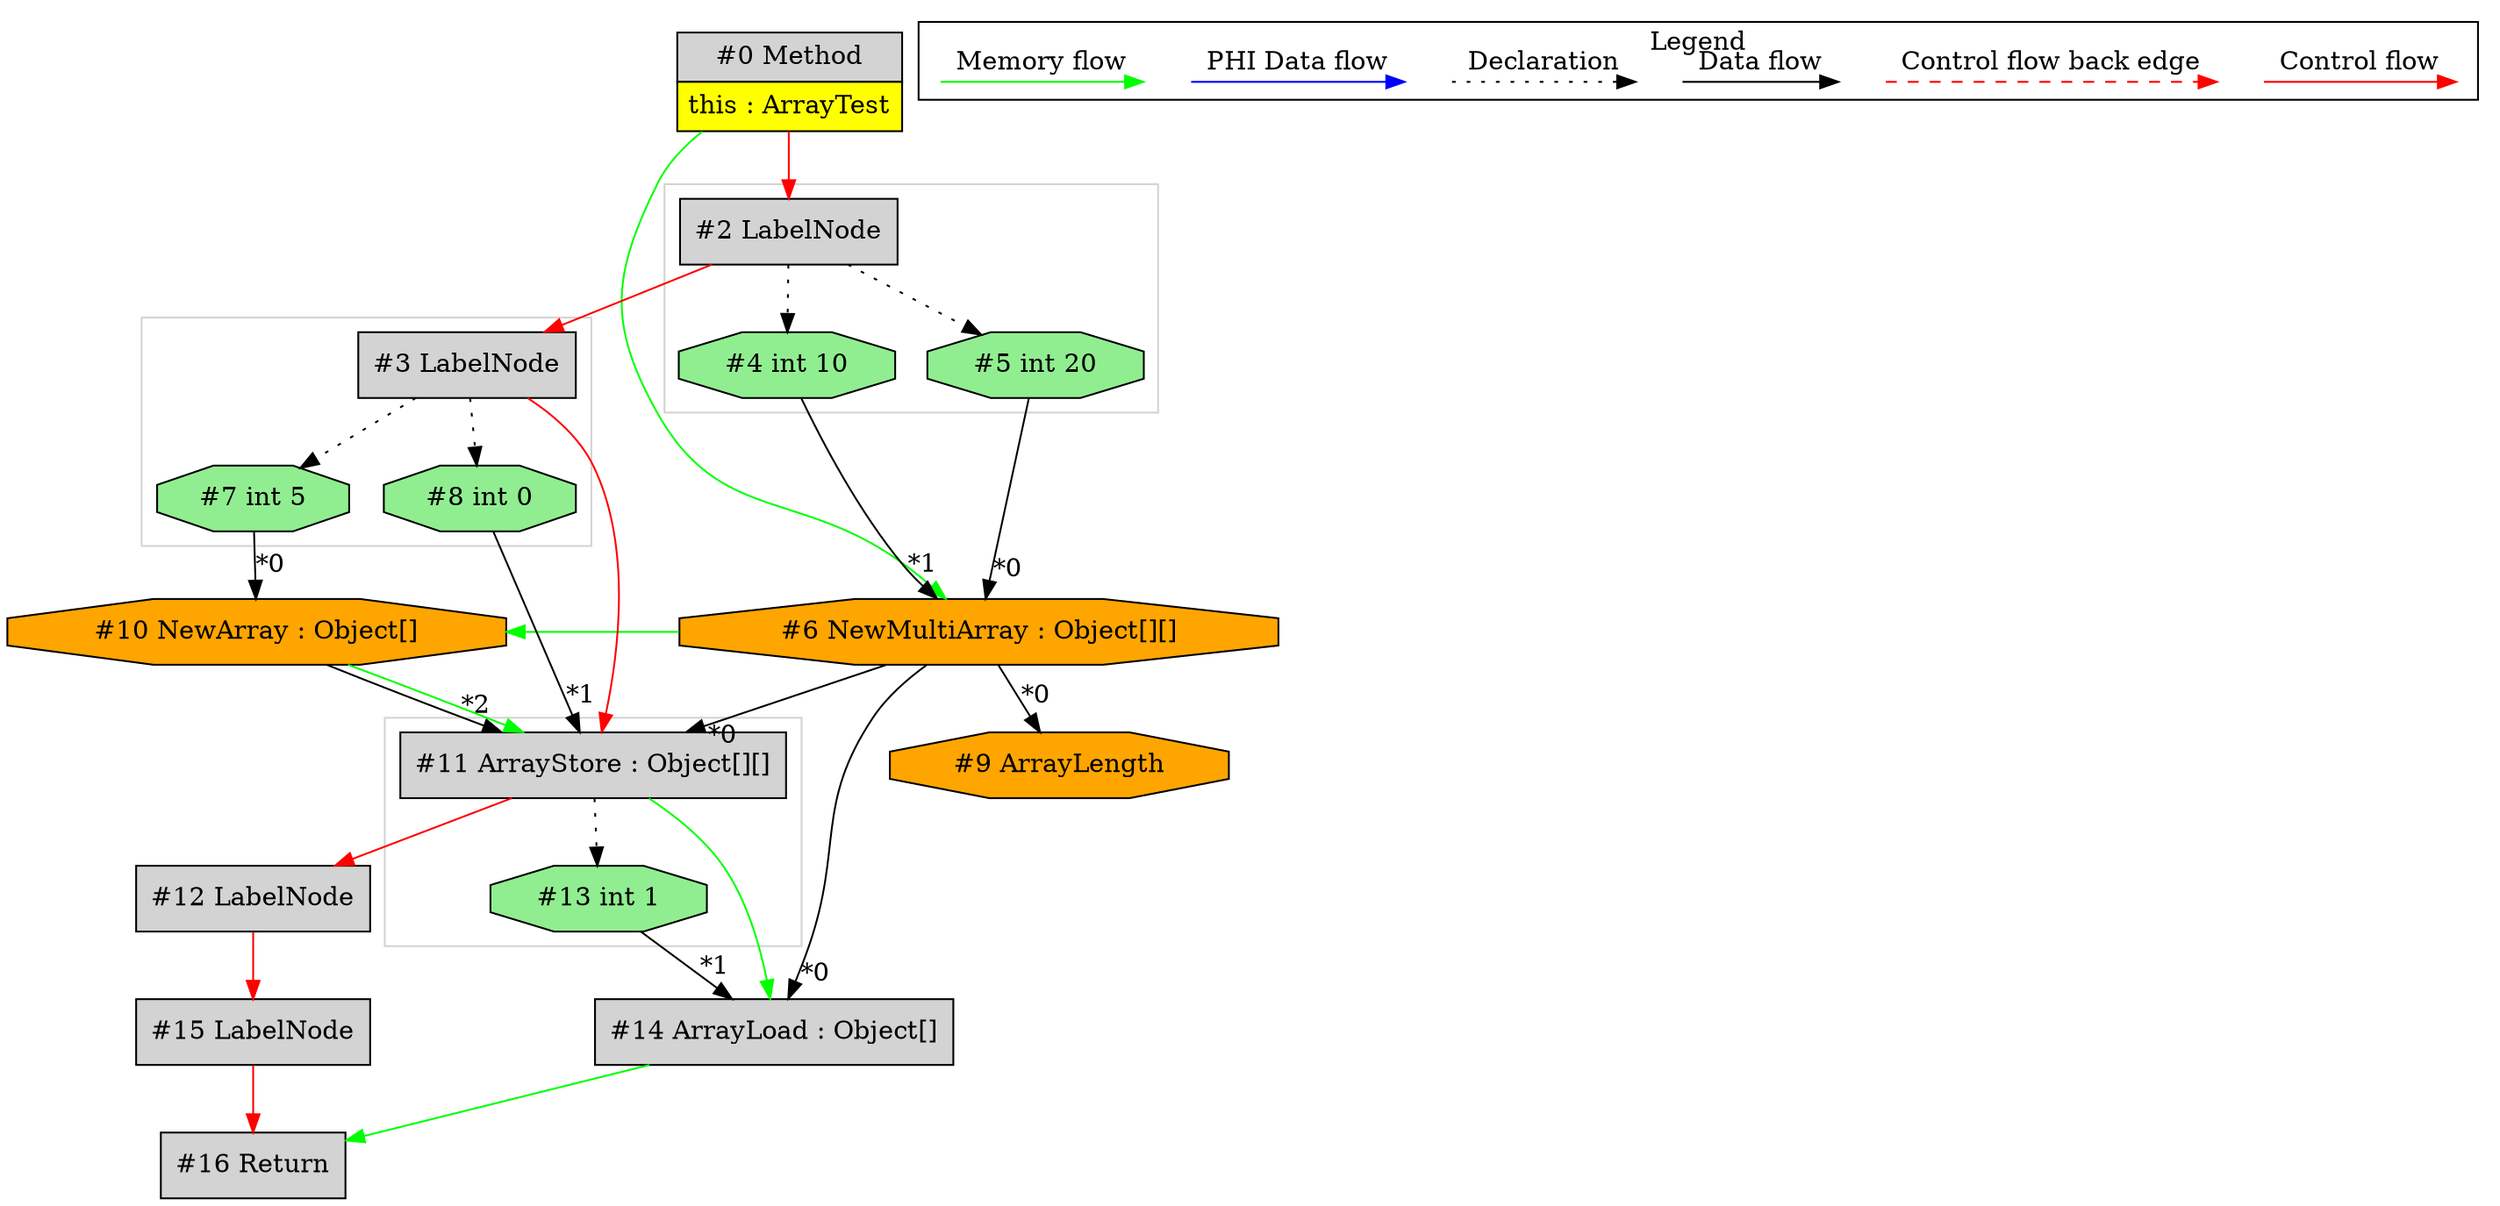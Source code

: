 digraph {
 ordering="in";
 node0[margin="0", label=<<table border="0" cellborder="1" cellspacing="0" cellpadding="5"><tr><td colspan="1">#0 Method</td></tr><tr><td port="prj1" bgcolor="yellow">this : ArrayTest</td></tr></table>>,shape=none, fillcolor=lightgrey, style=filled];
 node6[label="#6 NewMultiArray : Object[][]",shape=octagon, fillcolor=orange, style=filled];
 node5 -> node6[headlabel="*0", labeldistance=2];
 node4 -> node6[headlabel="*1", labeldistance=2];
 node0 -> node6[labeldistance=2, color=green, constraint=false];
 node4[label="#4 int 10",shape=octagon, fillcolor=lightgreen, style=filled];
 node2 -> node4[style=dotted];
 node2[label="#2 LabelNode",shape=box, fillcolor=lightgrey, style=filled];
 node0 -> node2[labeldistance=2, color=red, fontcolor=red];
 node3[label="#3 LabelNode",shape=box, fillcolor=lightgrey, style=filled];
 node2 -> node3[labeldistance=2, color=red, fontcolor=red];
 node11[label="#11 ArrayStore : Object[][]",shape=box, fillcolor=lightgrey, style=filled];
 node6 -> node11[headlabel="*0", labeldistance=2];
 node8 -> node11[headlabel="*1", labeldistance=2];
 node10 -> node11[headlabel="*2", labeldistance=2];
 node10 -> node11[labeldistance=2, color=green, constraint=false];
 node3 -> node11[labeldistance=2, color=red, fontcolor=red];
 node10[label="#10 NewArray : Object[]",shape=octagon, fillcolor=orange, style=filled];
 node7 -> node10[headlabel="*0", labeldistance=2];
 node6 -> node10[labeldistance=2, color=green, constraint=false];
 node7[label="#7 int 5",shape=octagon, fillcolor=lightgreen, style=filled];
 node3 -> node7[style=dotted];
 node8[label="#8 int 0",shape=octagon, fillcolor=lightgreen, style=filled];
 node3 -> node8[style=dotted];
 node12[label="#12 LabelNode",shape=box, fillcolor=lightgrey, style=filled];
 node11 -> node12[labeldistance=2, color=red, fontcolor=red];
 node15[label="#15 LabelNode",shape=box, fillcolor=lightgrey, style=filled];
 node12 -> node15[labeldistance=2, color=red, fontcolor=red];
 node16[label="#16 Return",shape=box, fillcolor=lightgrey, style=filled];
 node15 -> node16[labeldistance=2, color=red, fontcolor=red];
 node14 -> node16[labeldistance=2, color=green, constraint=false];
 node14[label="#14 ArrayLoad : Object[]",shape=box, fillcolor=lightgrey, style=filled];
 node6 -> node14[headlabel="*0", labeldistance=2];
 node13 -> node14[headlabel="*1", labeldistance=2];
 node11 -> node14[labeldistance=2, color=green, constraint=false];
 node13[label="#13 int 1",shape=octagon, fillcolor=lightgreen, style=filled];
 node11 -> node13[style=dotted];
 node5[label="#5 int 20",shape=octagon, fillcolor=lightgreen, style=filled];
 node2 -> node5[style=dotted];
 node9[label="#9 ArrayLength",shape=octagon, fillcolor=orange, style=filled];
 node6 -> node9[headlabel="*0", labeldistance=2];
 subgraph cluster_0 {
  color=lightgray;
  node2;
  node4;
  node5;
 }
 subgraph cluster_1 {
  color=lightgray;
  node11;
  node13;
 }
 subgraph cluster_2 {
  color=lightgray;
  node3;
  node7;
  node8;
 }
 subgraph cluster_000 {
  label = "Legend";
  node [shape=point]
  {
   rank=same;
   c0 [style = invis];
   c1 [style = invis];
   c2 [style = invis];
   c3 [style = invis];
   d0 [style = invis];
   d1 [style = invis];
   d2 [style = invis];
   d3 [style = invis];
   d4 [style = invis];
   d5 [style = invis];
   d6 [style = invis];
   d7 [style = invis];
  }
  c0 -> c1 [label="Control flow", style=solid, color=red]
  c2 -> c3 [label="Control flow back edge", style=dashed, color=red]
  d0 -> d1 [label="Data flow"]
  d2 -> d3 [label="Declaration", style=dotted]
  d4 -> d5 [label="PHI Data flow", color=blue]
  d6 -> d7 [label="Memory flow", color=green]
 }

}
